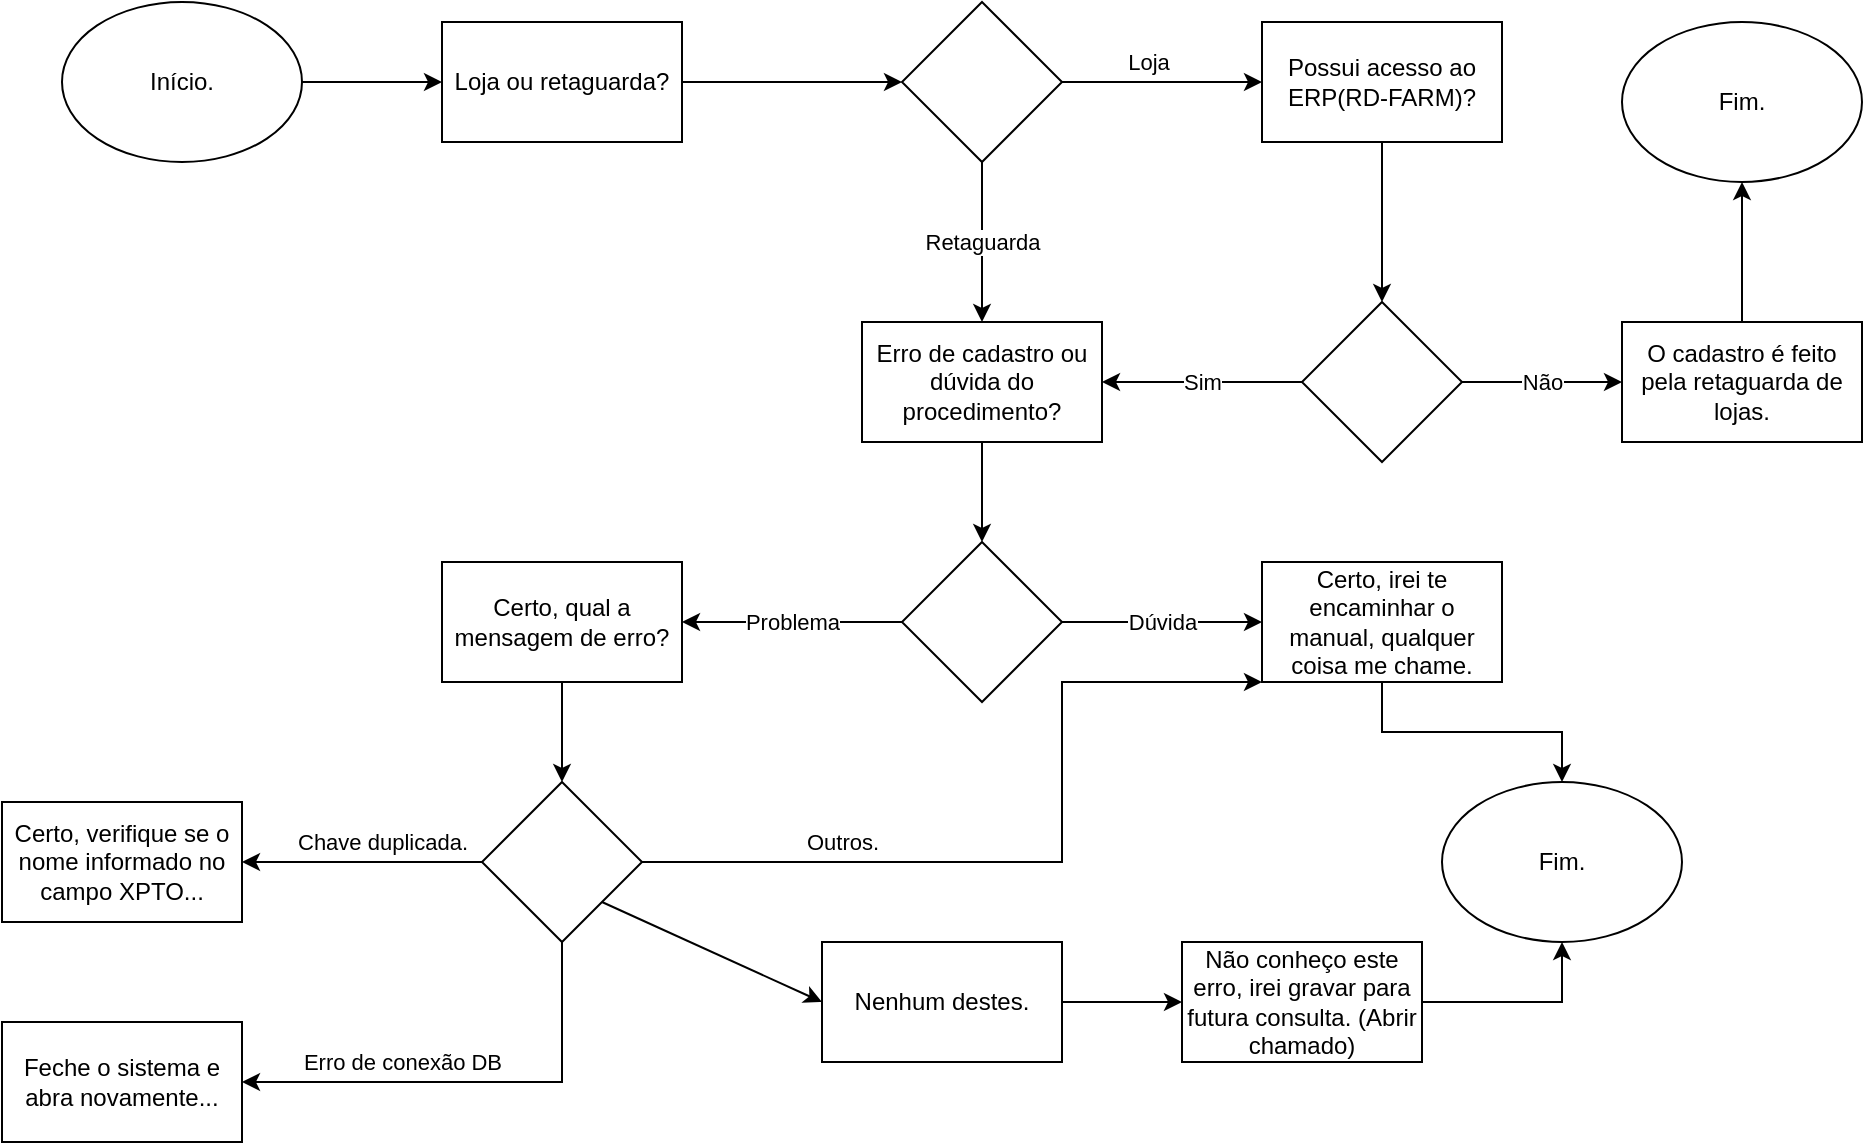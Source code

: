 <mxfile version="12.8.6" type="github"><diagram name="Page-1" id="c7488fd3-1785-93aa-aadb-54a6760d102a"><mxGraphModel dx="1631" dy="834" grid="1" gridSize="10" guides="1" tooltips="1" connect="1" arrows="1" fold="1" page="1" pageScale="1" pageWidth="1100" pageHeight="850" background="#ffffff" math="0" shadow="0"><root><mxCell id="0"/><mxCell id="1" parent="0"/><mxCell id="hCPpWb_kwVtWYR4FRuQF-14" style="edgeStyle=orthogonalEdgeStyle;rounded=0;orthogonalLoop=1;jettySize=auto;html=1;entryX=0;entryY=0.5;entryDx=0;entryDy=0;exitX=1;exitY=0.5;exitDx=0;exitDy=0;" edge="1" parent="1" source="hCPpWb_kwVtWYR4FRuQF-28" target="hCPpWb_kwVtWYR4FRuQF-3"><mxGeometry relative="1" as="geometry"><mxPoint x="255" y="180" as="sourcePoint"/></mxGeometry></mxCell><mxCell id="hCPpWb_kwVtWYR4FRuQF-16" style="edgeStyle=orthogonalEdgeStyle;rounded=0;orthogonalLoop=1;jettySize=auto;html=1;entryX=0;entryY=0.5;entryDx=0;entryDy=0;" edge="1" parent="1" source="hCPpWb_kwVtWYR4FRuQF-3" target="hCPpWb_kwVtWYR4FRuQF-15"><mxGeometry relative="1" as="geometry"/></mxCell><mxCell id="hCPpWb_kwVtWYR4FRuQF-3" value="Loja ou retaguarda?" style="rounded=0;whiteSpace=wrap;html=1;" vertex="1" parent="1"><mxGeometry x="305" y="150" width="120" height="60" as="geometry"/></mxCell><mxCell id="hCPpWb_kwVtWYR4FRuQF-19" value="Loja" style="edgeStyle=orthogonalEdgeStyle;rounded=0;orthogonalLoop=1;jettySize=auto;html=1;" edge="1" parent="1" source="hCPpWb_kwVtWYR4FRuQF-15" target="hCPpWb_kwVtWYR4FRuQF-18"><mxGeometry x="-0.143" y="10" relative="1" as="geometry"><mxPoint as="offset"/></mxGeometry></mxCell><mxCell id="hCPpWb_kwVtWYR4FRuQF-20" value="Retaguarda" style="edgeStyle=orthogonalEdgeStyle;rounded=0;orthogonalLoop=1;jettySize=auto;html=1;entryX=0.5;entryY=0;entryDx=0;entryDy=0;" edge="1" parent="1" source="hCPpWb_kwVtWYR4FRuQF-15" target="hCPpWb_kwVtWYR4FRuQF-21"><mxGeometry relative="1" as="geometry"><mxPoint x="575" y="280" as="targetPoint"/></mxGeometry></mxCell><mxCell id="hCPpWb_kwVtWYR4FRuQF-15" value="" style="rhombus;whiteSpace=wrap;html=1;" vertex="1" parent="1"><mxGeometry x="535" y="140" width="80" height="80" as="geometry"/></mxCell><mxCell id="hCPpWb_kwVtWYR4FRuQF-25" style="edgeStyle=orthogonalEdgeStyle;rounded=0;orthogonalLoop=1;jettySize=auto;html=1;entryX=0.5;entryY=0;entryDx=0;entryDy=0;" edge="1" parent="1" source="hCPpWb_kwVtWYR4FRuQF-18" target="hCPpWb_kwVtWYR4FRuQF-22"><mxGeometry relative="1" as="geometry"/></mxCell><mxCell id="hCPpWb_kwVtWYR4FRuQF-18" value="Possui acesso ao ERP(RD-FARM)?" style="rounded=0;whiteSpace=wrap;html=1;" vertex="1" parent="1"><mxGeometry x="715" y="150" width="120" height="60" as="geometry"/></mxCell><mxCell id="hCPpWb_kwVtWYR4FRuQF-33" style="edgeStyle=orthogonalEdgeStyle;rounded=0;orthogonalLoop=1;jettySize=auto;html=1;entryX=0.5;entryY=0;entryDx=0;entryDy=0;" edge="1" parent="1" source="hCPpWb_kwVtWYR4FRuQF-21" target="hCPpWb_kwVtWYR4FRuQF-32"><mxGeometry relative="1" as="geometry"/></mxCell><mxCell id="hCPpWb_kwVtWYR4FRuQF-21" value="Erro de cadastro ou dúvida do procedimento?" style="rounded=0;whiteSpace=wrap;html=1;" vertex="1" parent="1"><mxGeometry x="515" y="300" width="120" height="60" as="geometry"/></mxCell><mxCell id="hCPpWb_kwVtWYR4FRuQF-23" value="Sim" style="edgeStyle=orthogonalEdgeStyle;rounded=0;orthogonalLoop=1;jettySize=auto;html=1;" edge="1" parent="1" source="hCPpWb_kwVtWYR4FRuQF-22" target="hCPpWb_kwVtWYR4FRuQF-21"><mxGeometry relative="1" as="geometry"/></mxCell><mxCell id="hCPpWb_kwVtWYR4FRuQF-29" value="Não" style="edgeStyle=orthogonalEdgeStyle;rounded=0;orthogonalLoop=1;jettySize=auto;html=1;" edge="1" parent="1" source="hCPpWb_kwVtWYR4FRuQF-22" target="hCPpWb_kwVtWYR4FRuQF-27"><mxGeometry relative="1" as="geometry"/></mxCell><mxCell id="hCPpWb_kwVtWYR4FRuQF-22" value="" style="rhombus;whiteSpace=wrap;html=1;" vertex="1" parent="1"><mxGeometry x="735" y="290" width="80" height="80" as="geometry"/></mxCell><mxCell id="hCPpWb_kwVtWYR4FRuQF-31" style="edgeStyle=orthogonalEdgeStyle;rounded=0;orthogonalLoop=1;jettySize=auto;html=1;entryX=0.5;entryY=1;entryDx=0;entryDy=0;" edge="1" parent="1" source="hCPpWb_kwVtWYR4FRuQF-27" target="hCPpWb_kwVtWYR4FRuQF-30"><mxGeometry relative="1" as="geometry"/></mxCell><mxCell id="hCPpWb_kwVtWYR4FRuQF-27" value="O cadastro é feito pela retaguarda de lojas." style="rounded=0;whiteSpace=wrap;html=1;" vertex="1" parent="1"><mxGeometry x="895" y="300" width="120" height="60" as="geometry"/></mxCell><mxCell id="hCPpWb_kwVtWYR4FRuQF-28" value="Início." style="ellipse;whiteSpace=wrap;html=1;" vertex="1" parent="1"><mxGeometry x="115" y="140" width="120" height="80" as="geometry"/></mxCell><mxCell id="hCPpWb_kwVtWYR4FRuQF-30" value="Fim." style="ellipse;whiteSpace=wrap;html=1;" vertex="1" parent="1"><mxGeometry x="895" y="150" width="120" height="80" as="geometry"/></mxCell><mxCell id="hCPpWb_kwVtWYR4FRuQF-35" value="Problema" style="edgeStyle=orthogonalEdgeStyle;rounded=0;orthogonalLoop=1;jettySize=auto;html=1;entryX=1;entryY=0.5;entryDx=0;entryDy=0;" edge="1" parent="1" source="hCPpWb_kwVtWYR4FRuQF-32" target="hCPpWb_kwVtWYR4FRuQF-34"><mxGeometry relative="1" as="geometry"><mxPoint x="465" y="450" as="targetPoint"/></mxGeometry></mxCell><mxCell id="hCPpWb_kwVtWYR4FRuQF-39" value="Dúvida" style="edgeStyle=orthogonalEdgeStyle;rounded=0;orthogonalLoop=1;jettySize=auto;html=1;entryX=0;entryY=0.5;entryDx=0;entryDy=0;" edge="1" parent="1" source="hCPpWb_kwVtWYR4FRuQF-32" target="hCPpWb_kwVtWYR4FRuQF-36"><mxGeometry relative="1" as="geometry"/></mxCell><mxCell id="hCPpWb_kwVtWYR4FRuQF-32" value="" style="rhombus;whiteSpace=wrap;html=1;" vertex="1" parent="1"><mxGeometry x="535" y="410" width="80" height="80" as="geometry"/></mxCell><mxCell id="hCPpWb_kwVtWYR4FRuQF-41" style="edgeStyle=orthogonalEdgeStyle;rounded=0;orthogonalLoop=1;jettySize=auto;html=1;entryX=0.5;entryY=0;entryDx=0;entryDy=0;" edge="1" parent="1" source="hCPpWb_kwVtWYR4FRuQF-34" target="hCPpWb_kwVtWYR4FRuQF-40"><mxGeometry relative="1" as="geometry"/></mxCell><mxCell id="hCPpWb_kwVtWYR4FRuQF-34" value="Certo, qual a mensagem de erro?" style="rounded=0;whiteSpace=wrap;html=1;" vertex="1" parent="1"><mxGeometry x="305" y="420" width="120" height="60" as="geometry"/></mxCell><mxCell id="hCPpWb_kwVtWYR4FRuQF-38" style="edgeStyle=orthogonalEdgeStyle;rounded=0;orthogonalLoop=1;jettySize=auto;html=1;entryX=0.5;entryY=0;entryDx=0;entryDy=0;" edge="1" parent="1" source="hCPpWb_kwVtWYR4FRuQF-36" target="hCPpWb_kwVtWYR4FRuQF-37"><mxGeometry relative="1" as="geometry"/></mxCell><mxCell id="hCPpWb_kwVtWYR4FRuQF-36" value="Certo, irei te encaminhar o manual, qualquer coisa me chame." style="rounded=0;whiteSpace=wrap;html=1;" vertex="1" parent="1"><mxGeometry x="715" y="420" width="120" height="60" as="geometry"/></mxCell><mxCell id="hCPpWb_kwVtWYR4FRuQF-37" value="Fim." style="ellipse;whiteSpace=wrap;html=1;" vertex="1" parent="1"><mxGeometry x="805" y="530" width="120" height="80" as="geometry"/></mxCell><mxCell id="hCPpWb_kwVtWYR4FRuQF-43" value="Chave duplicada." style="edgeStyle=orthogonalEdgeStyle;rounded=0;orthogonalLoop=1;jettySize=auto;html=1;" edge="1" parent="1" source="hCPpWb_kwVtWYR4FRuQF-40" target="hCPpWb_kwVtWYR4FRuQF-42"><mxGeometry x="-0.167" y="-10" relative="1" as="geometry"><mxPoint as="offset"/></mxGeometry></mxCell><mxCell id="hCPpWb_kwVtWYR4FRuQF-46" value="Outros." style="edgeStyle=orthogonalEdgeStyle;rounded=0;orthogonalLoop=1;jettySize=auto;html=1;entryX=0;entryY=1;entryDx=0;entryDy=0;" edge="1" parent="1" source="hCPpWb_kwVtWYR4FRuQF-40" target="hCPpWb_kwVtWYR4FRuQF-36"><mxGeometry x="-0.5" y="10" relative="1" as="geometry"><Array as="points"><mxPoint x="615" y="570"/><mxPoint x="615" y="480"/></Array><mxPoint as="offset"/></mxGeometry></mxCell><mxCell id="hCPpWb_kwVtWYR4FRuQF-47" value="Erro de conexão DB" style="edgeStyle=orthogonalEdgeStyle;rounded=0;orthogonalLoop=1;jettySize=auto;html=1;entryX=1;entryY=0.5;entryDx=0;entryDy=0;exitX=0.5;exitY=1;exitDx=0;exitDy=0;" edge="1" parent="1" source="hCPpWb_kwVtWYR4FRuQF-40" target="hCPpWb_kwVtWYR4FRuQF-48"><mxGeometry x="0.304" y="-10" relative="1" as="geometry"><mxPoint x="365" y="710" as="targetPoint"/><mxPoint as="offset"/></mxGeometry></mxCell><mxCell id="hCPpWb_kwVtWYR4FRuQF-40" value="" style="rhombus;whiteSpace=wrap;html=1;" vertex="1" parent="1"><mxGeometry x="325" y="530" width="80" height="80" as="geometry"/></mxCell><mxCell id="hCPpWb_kwVtWYR4FRuQF-42" value="Certo, verifique se o nome informado no campo XPTO..." style="rounded=0;whiteSpace=wrap;html=1;" vertex="1" parent="1"><mxGeometry x="85" y="540" width="120" height="60" as="geometry"/></mxCell><mxCell id="hCPpWb_kwVtWYR4FRuQF-48" value="Feche o sistema e abra novamente..." style="rounded=0;whiteSpace=wrap;html=1;" vertex="1" parent="1"><mxGeometry x="85" y="650" width="120" height="60" as="geometry"/></mxCell><mxCell id="hCPpWb_kwVtWYR4FRuQF-56" style="edgeStyle=orthogonalEdgeStyle;rounded=0;orthogonalLoop=1;jettySize=auto;html=1;entryX=0;entryY=0.5;entryDx=0;entryDy=0;" edge="1" parent="1" source="hCPpWb_kwVtWYR4FRuQF-49" target="hCPpWb_kwVtWYR4FRuQF-55"><mxGeometry relative="1" as="geometry"/></mxCell><mxCell id="hCPpWb_kwVtWYR4FRuQF-49" value="Nenhum destes." style="rounded=0;whiteSpace=wrap;html=1;" vertex="1" parent="1"><mxGeometry x="495" y="610" width="120" height="60" as="geometry"/></mxCell><mxCell id="hCPpWb_kwVtWYR4FRuQF-53" value="" style="endArrow=classic;html=1;exitX=1;exitY=1;exitDx=0;exitDy=0;entryX=0;entryY=0.5;entryDx=0;entryDy=0;" edge="1" parent="1" source="hCPpWb_kwVtWYR4FRuQF-40" target="hCPpWb_kwVtWYR4FRuQF-49"><mxGeometry width="50" height="50" relative="1" as="geometry"><mxPoint x="525" y="610" as="sourcePoint"/><mxPoint x="575" y="560" as="targetPoint"/></mxGeometry></mxCell><mxCell id="hCPpWb_kwVtWYR4FRuQF-58" style="edgeStyle=orthogonalEdgeStyle;rounded=0;orthogonalLoop=1;jettySize=auto;html=1;entryX=0.5;entryY=1;entryDx=0;entryDy=0;exitX=1;exitY=0.5;exitDx=0;exitDy=0;" edge="1" parent="1" source="hCPpWb_kwVtWYR4FRuQF-55" target="hCPpWb_kwVtWYR4FRuQF-37"><mxGeometry relative="1" as="geometry"/></mxCell><mxCell id="hCPpWb_kwVtWYR4FRuQF-55" value="Não conheço este erro, irei gravar para futura consulta. (Abrir chamado)" style="rounded=0;whiteSpace=wrap;html=1;" vertex="1" parent="1"><mxGeometry x="675" y="610" width="120" height="60" as="geometry"/></mxCell></root></mxGraphModel></diagram></mxfile>